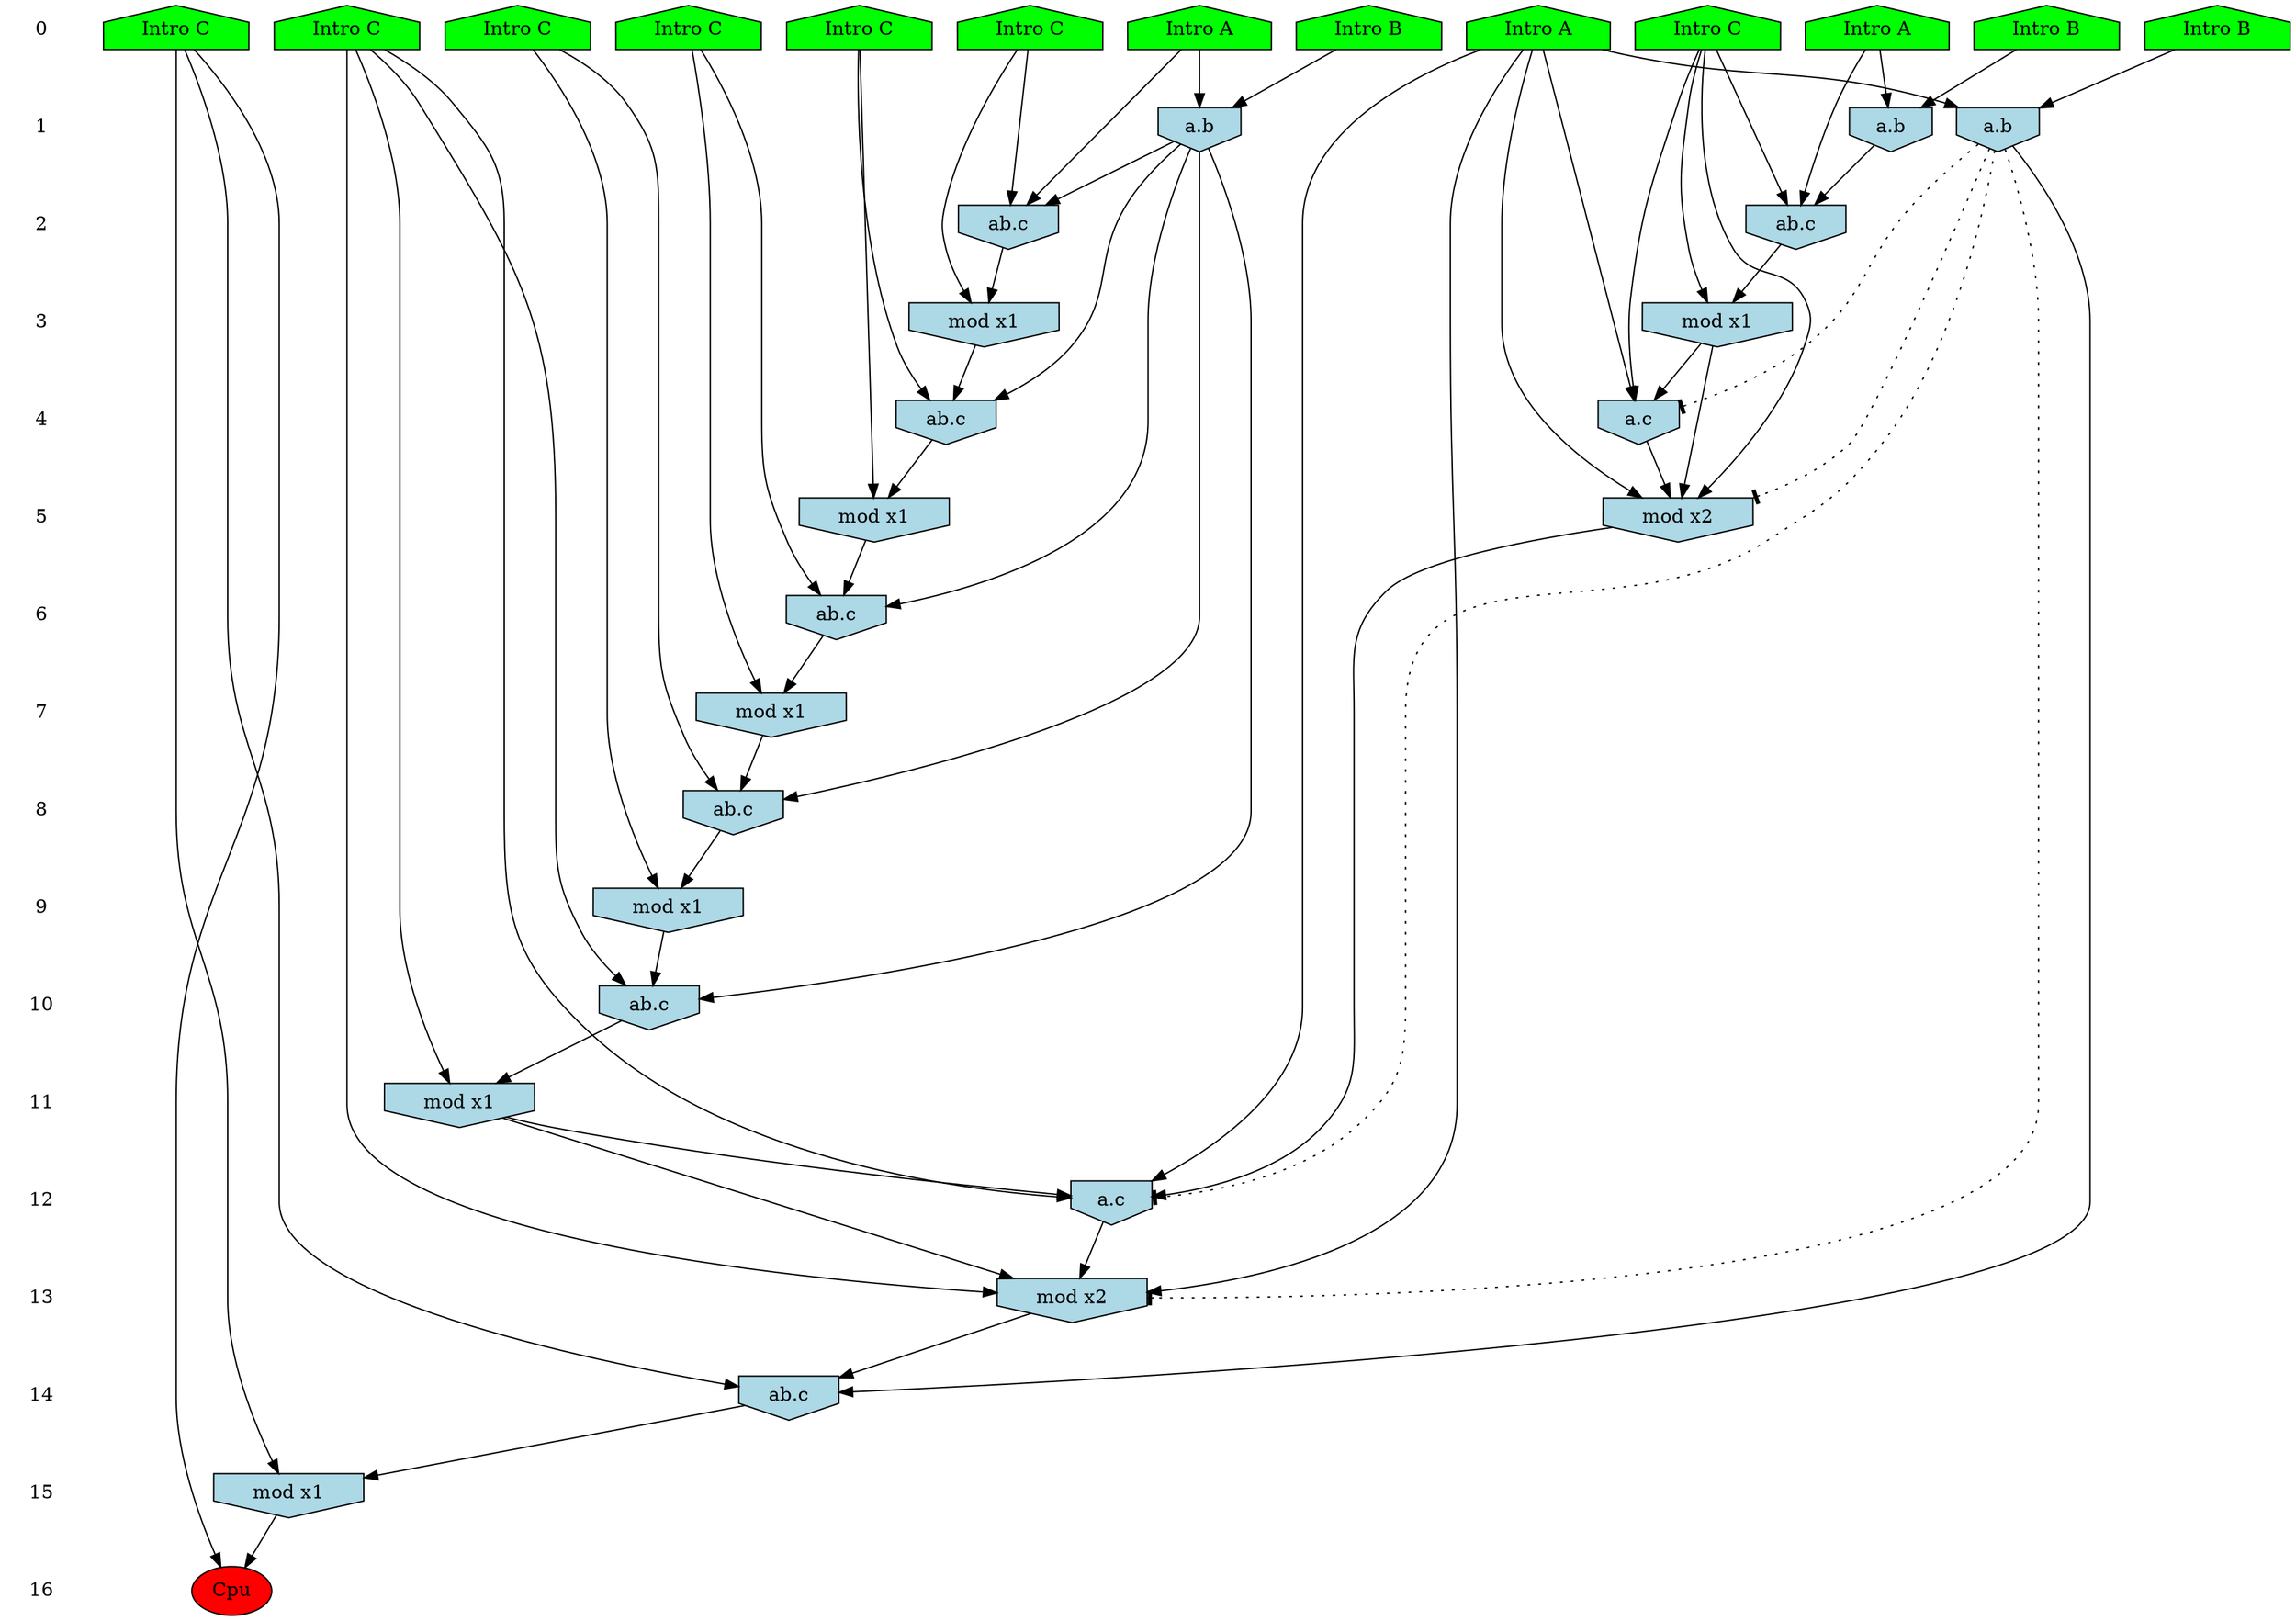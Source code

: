 /* Compression of 1 causal flows obtained in average at 1.687360E+01 t.u */
/* Compressed causal flows were: [2923] */
digraph G{
 ranksep=.5 ; 
{ rank = same ; "0" [shape=plaintext] ; node_1 [label ="Intro A", shape=house, style=filled, fillcolor=green] ;
node_2 [label ="Intro B", shape=house, style=filled, fillcolor=green] ;
node_3 [label ="Intro A", shape=house, style=filled, fillcolor=green] ;
node_4 [label ="Intro A", shape=house, style=filled, fillcolor=green] ;
node_5 [label ="Intro B", shape=house, style=filled, fillcolor=green] ;
node_6 [label ="Intro B", shape=house, style=filled, fillcolor=green] ;
node_7 [label ="Intro C", shape=house, style=filled, fillcolor=green] ;
node_8 [label ="Intro C", shape=house, style=filled, fillcolor=green] ;
node_9 [label ="Intro C", shape=house, style=filled, fillcolor=green] ;
node_10 [label ="Intro C", shape=house, style=filled, fillcolor=green] ;
node_11 [label ="Intro C", shape=house, style=filled, fillcolor=green] ;
node_12 [label ="Intro C", shape=house, style=filled, fillcolor=green] ;
node_13 [label ="Intro C", shape=house, style=filled, fillcolor=green] ;
}
{ rank = same ; "1" [shape=plaintext] ; node_14 [label="a.b", shape=invhouse, style=filled, fillcolor = lightblue] ;
node_25 [label="a.b", shape=invhouse, style=filled, fillcolor = lightblue] ;
node_32 [label="a.b", shape=invhouse, style=filled, fillcolor = lightblue] ;
}
{ rank = same ; "2" [shape=plaintext] ; node_15 [label="ab.c", shape=invhouse, style=filled, fillcolor = lightblue] ;
node_26 [label="ab.c", shape=invhouse, style=filled, fillcolor = lightblue] ;
}
{ rank = same ; "3" [shape=plaintext] ; node_16 [label="mod x1", shape=invhouse, style=filled, fillcolor = lightblue] ;
node_27 [label="mod x1", shape=invhouse, style=filled, fillcolor = lightblue] ;
}
{ rank = same ; "4" [shape=plaintext] ; node_17 [label="ab.c", shape=invhouse, style=filled, fillcolor = lightblue] ;
node_28 [label="a.c", shape=invhouse, style=filled, fillcolor = lightblue] ;
}
{ rank = same ; "5" [shape=plaintext] ; node_18 [label="mod x1", shape=invhouse, style=filled, fillcolor = lightblue] ;
node_29 [label="mod x2", shape=invhouse, style=filled, fillcolor = lightblue] ;
}
{ rank = same ; "6" [shape=plaintext] ; node_19 [label="ab.c", shape=invhouse, style=filled, fillcolor = lightblue] ;
}
{ rank = same ; "7" [shape=plaintext] ; node_20 [label="mod x1", shape=invhouse, style=filled, fillcolor = lightblue] ;
}
{ rank = same ; "8" [shape=plaintext] ; node_21 [label="ab.c", shape=invhouse, style=filled, fillcolor = lightblue] ;
}
{ rank = same ; "9" [shape=plaintext] ; node_22 [label="mod x1", shape=invhouse, style=filled, fillcolor = lightblue] ;
}
{ rank = same ; "10" [shape=plaintext] ; node_23 [label="ab.c", shape=invhouse, style=filled, fillcolor = lightblue] ;
}
{ rank = same ; "11" [shape=plaintext] ; node_24 [label="mod x1", shape=invhouse, style=filled, fillcolor = lightblue] ;
}
{ rank = same ; "12" [shape=plaintext] ; node_30 [label="a.c", shape=invhouse, style=filled, fillcolor = lightblue] ;
}
{ rank = same ; "13" [shape=plaintext] ; node_31 [label="mod x2", shape=invhouse, style=filled, fillcolor = lightblue] ;
}
{ rank = same ; "14" [shape=plaintext] ; node_33 [label="ab.c", shape=invhouse, style=filled, fillcolor = lightblue] ;
}
{ rank = same ; "15" [shape=plaintext] ; node_34 [label="mod x1", shape=invhouse, style=filled, fillcolor = lightblue] ;
}
{ rank = same ; "16" [shape=plaintext] ; node_35 [label ="Cpu", style=filled, fillcolor=red] ;
}
"0" -> "1" [style="invis"]; 
"1" -> "2" [style="invis"]; 
"2" -> "3" [style="invis"]; 
"3" -> "4" [style="invis"]; 
"4" -> "5" [style="invis"]; 
"5" -> "6" [style="invis"]; 
"6" -> "7" [style="invis"]; 
"7" -> "8" [style="invis"]; 
"8" -> "9" [style="invis"]; 
"9" -> "10" [style="invis"]; 
"10" -> "11" [style="invis"]; 
"11" -> "12" [style="invis"]; 
"12" -> "13" [style="invis"]; 
"13" -> "14" [style="invis"]; 
"14" -> "15" [style="invis"]; 
"15" -> "16" [style="invis"]; 
node_2 -> node_14
node_3 -> node_14
node_3 -> node_15
node_8 -> node_15
node_14 -> node_15
node_8 -> node_16
node_15 -> node_16
node_7 -> node_17
node_14 -> node_17
node_16 -> node_17
node_7 -> node_18
node_17 -> node_18
node_10 -> node_19
node_14 -> node_19
node_18 -> node_19
node_10 -> node_20
node_19 -> node_20
node_9 -> node_21
node_14 -> node_21
node_20 -> node_21
node_9 -> node_22
node_21 -> node_22
node_12 -> node_23
node_14 -> node_23
node_22 -> node_23
node_12 -> node_24
node_23 -> node_24
node_1 -> node_25
node_6 -> node_25
node_1 -> node_26
node_11 -> node_26
node_25 -> node_26
node_11 -> node_27
node_26 -> node_27
node_4 -> node_28
node_11 -> node_28
node_27 -> node_28
node_4 -> node_29
node_11 -> node_29
node_27 -> node_29
node_28 -> node_29
node_4 -> node_30
node_12 -> node_30
node_24 -> node_30
node_29 -> node_30
node_4 -> node_31
node_12 -> node_31
node_24 -> node_31
node_30 -> node_31
node_4 -> node_32
node_5 -> node_32
node_13 -> node_33
node_31 -> node_33
node_32 -> node_33
node_13 -> node_34
node_33 -> node_34
node_13 -> node_35
node_34 -> node_35
node_32 -> node_31 [style=dotted, arrowhead = tee] 
node_32 -> node_30 [style=dotted, arrowhead = tee] 
node_32 -> node_29 [style=dotted, arrowhead = tee] 
node_32 -> node_28 [style=dotted, arrowhead = tee] 
}
/*
 Dot generation time: 0.000153
*/